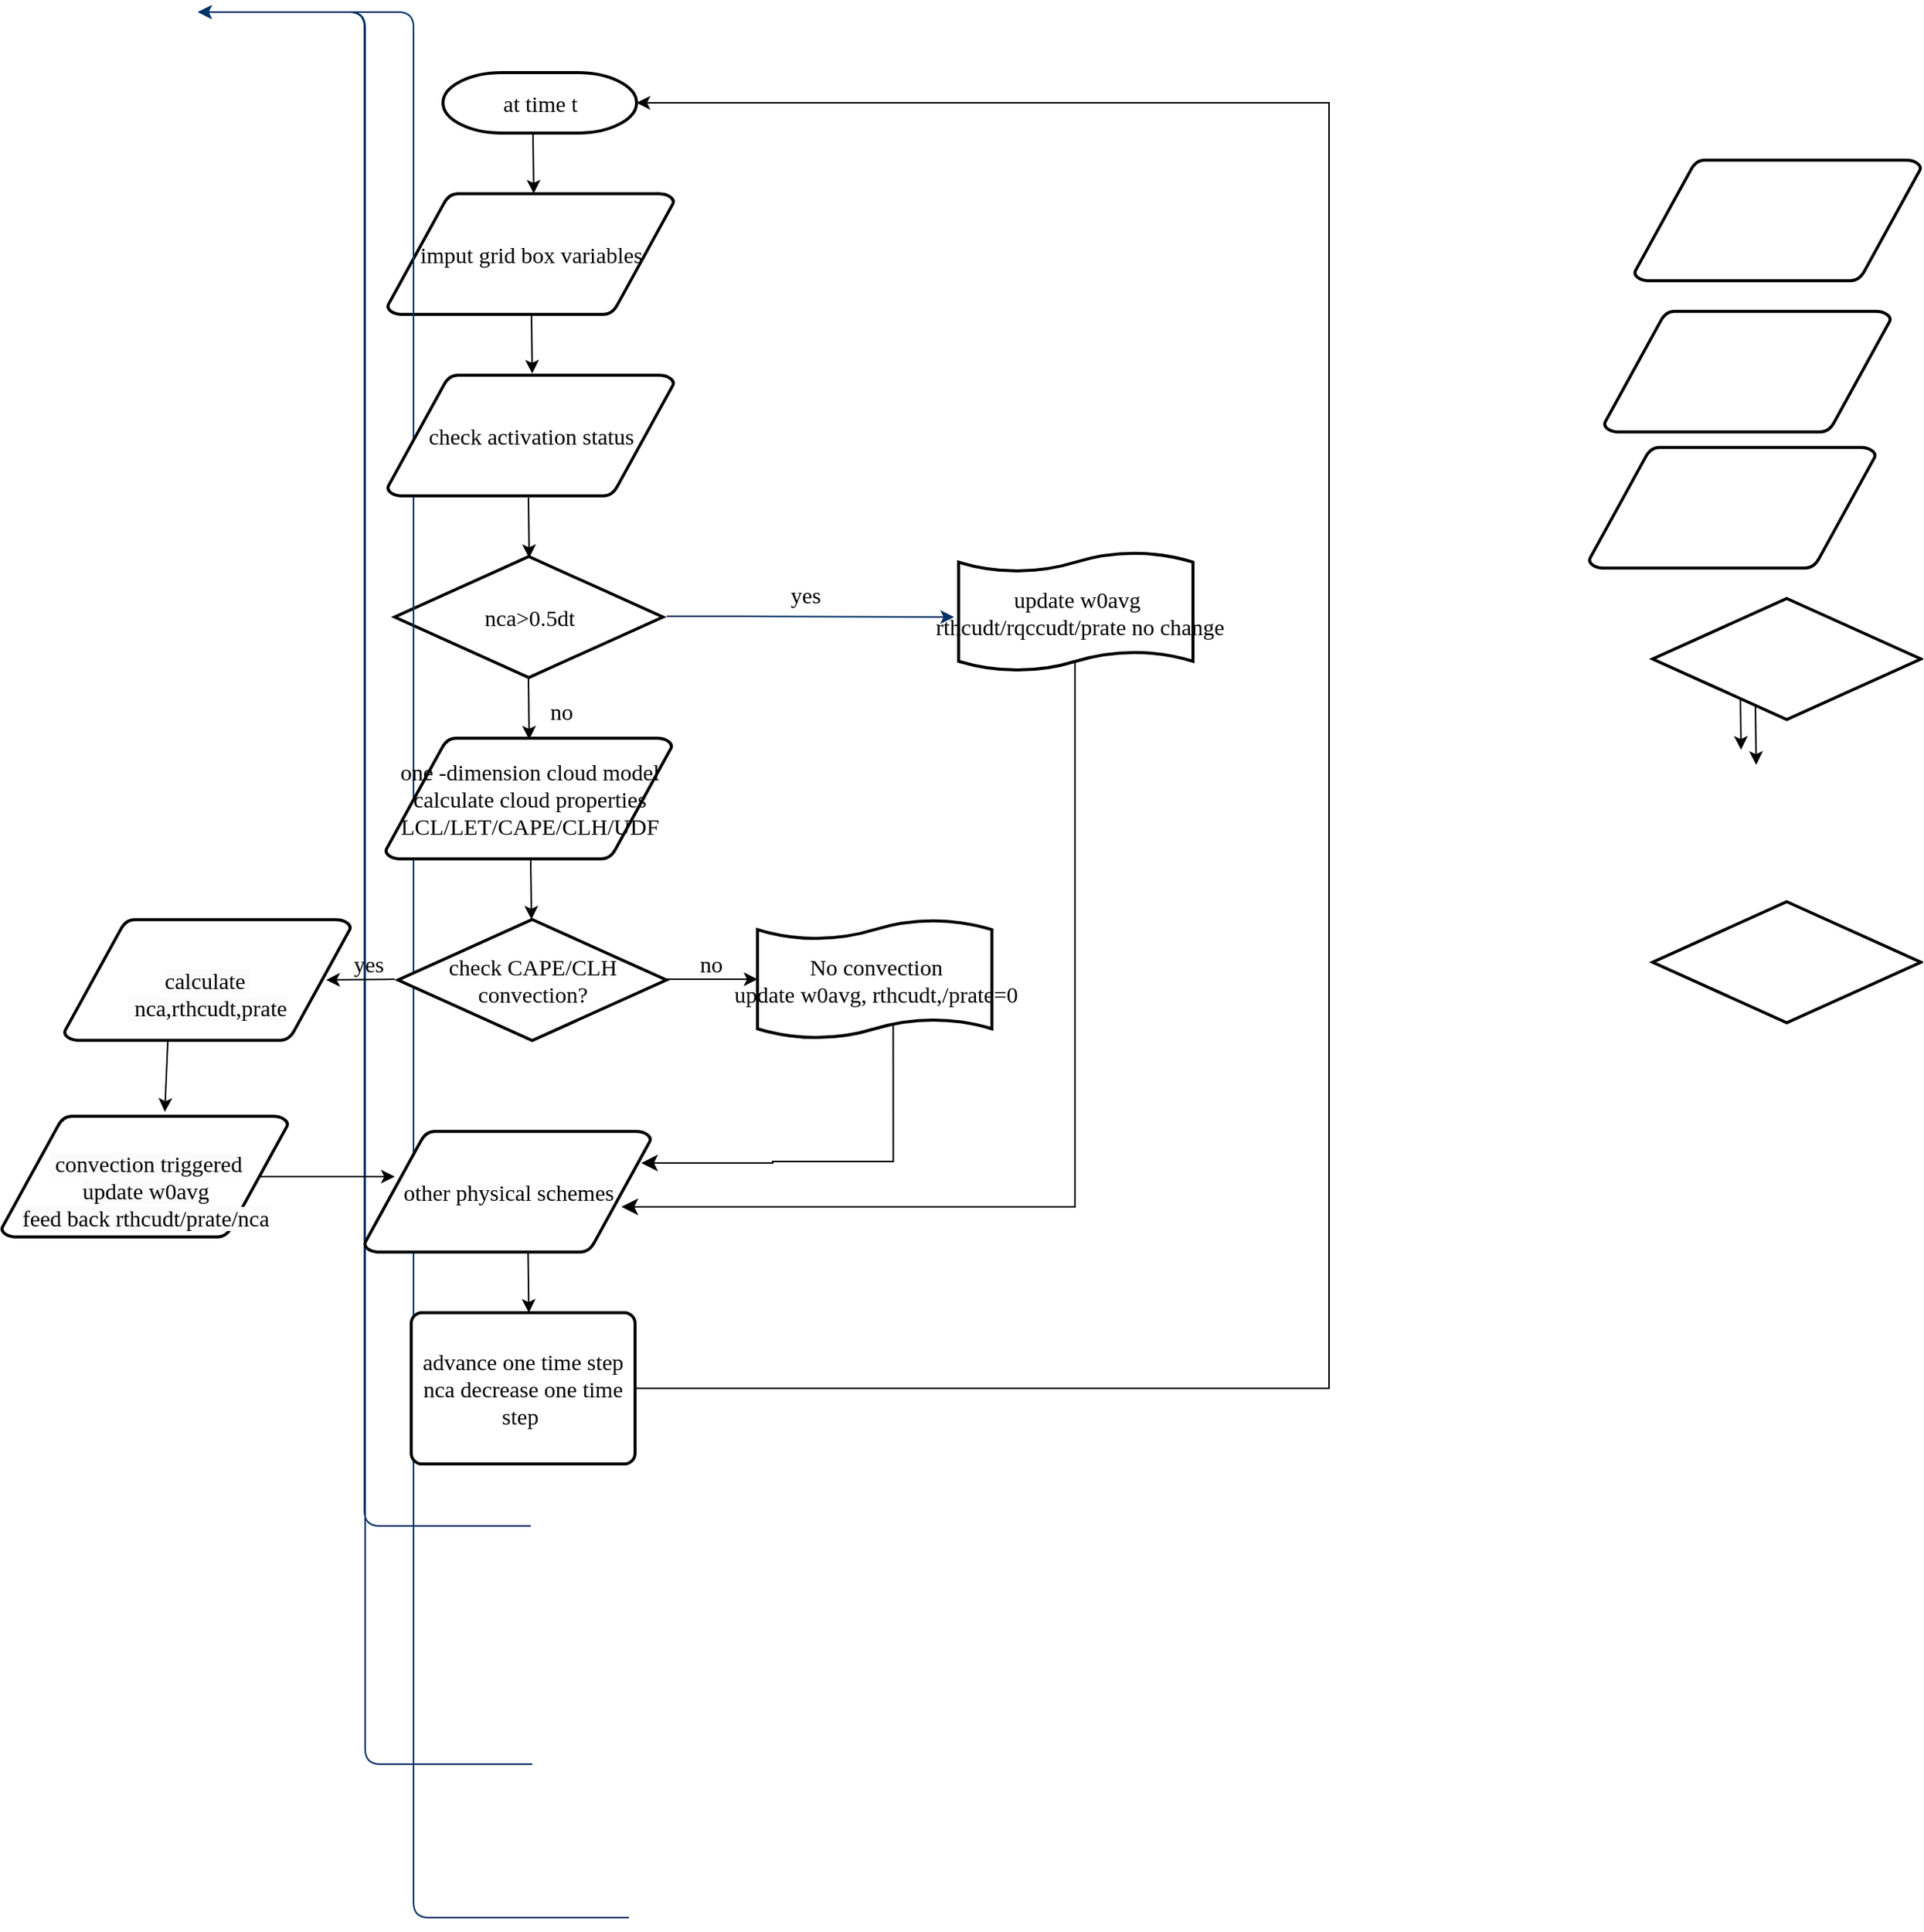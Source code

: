 <mxfile version="21.6.1" type="github">
  <diagram id="6a731a19-8d31-9384-78a2-239565b7b9f0" name="Page-1">
    <mxGraphModel dx="3008" dy="1019" grid="1" gridSize="10" guides="1" tooltips="1" connect="1" arrows="1" fold="1" page="1" pageScale="1" pageWidth="1169" pageHeight="827" background="none" math="0" shadow="0">
      <root>
        <mxCell id="0" />
        <mxCell id="1" parent="0" />
        <mxCell id="2" value="at time t" style="shape=mxgraph.flowchart.terminator;strokeWidth=2;gradientColor=none;gradientDirection=north;fontStyle=0;html=1;fontSize=15;fontFamily=Times New Roman;" parent="1" vertex="1">
          <mxGeometry x="262" y="40" width="128" height="40" as="geometry" />
        </mxCell>
        <mxCell id="3" value="imput grid box variables&lt;br style=&quot;font-size: 15px;&quot;&gt;" style="shape=mxgraph.flowchart.data;strokeWidth=2;gradientColor=none;gradientDirection=north;fontStyle=0;html=1;fontSize=15;fontFamily=Times New Roman;" parent="1" vertex="1">
          <mxGeometry x="225.25" y="120" width="189.5" height="80" as="geometry" />
        </mxCell>
        <mxCell id="6" value="nca&amp;gt;0.5dt" style="shape=mxgraph.flowchart.decision;strokeWidth=2;gradientColor=none;gradientDirection=north;fontStyle=0;html=1;fontSize=15;fontFamily=Times New Roman;" parent="1" vertex="1">
          <mxGeometry x="230" y="360" width="177.5" height="80" as="geometry" />
        </mxCell>
        <mxCell id="11" value="yes" style="text;fontStyle=0;html=1;strokeColor=none;gradientColor=none;fillColor=none;strokeWidth=2;fontSize=15;fontFamily=Times New Roman;" parent="1" vertex="1">
          <mxGeometry x="490" y="370" width="40" height="26" as="geometry" />
        </mxCell>
        <mxCell id="14" value="no" style="text;fontStyle=0;html=1;strokeColor=none;gradientColor=none;fillColor=none;strokeWidth=2;align=center;fontSize=15;fontFamily=Times New Roman;" parent="1" vertex="1">
          <mxGeometry x="320" y="447" width="40" height="26" as="geometry" />
        </mxCell>
        <mxCell id="25" value="" style="edgeStyle=elbowEdgeStyle;elbow=horizontal;exitX=0.5;exitY=0.9;exitPerimeter=0;fontStyle=1;strokeColor=#003366;strokeWidth=1;html=1;" parent="1" target="24" edge="1">
          <mxGeometry width="100" height="100" as="geometry">
            <mxPoint x="320" y="1001" as="sourcePoint" />
            <mxPoint x="100" as="targetPoint" />
          </mxGeometry>
        </mxCell>
        <mxCell id="30" value="" style="edgeStyle=elbowEdgeStyle;elbow=horizontal;exitX=0.5;exitY=1;exitPerimeter=0;fontStyle=1;strokeColor=#003366;strokeWidth=1;html=1;" parent="1" target="28" edge="1">
          <mxGeometry width="100" height="100" as="geometry">
            <mxPoint x="321" y="1158.5" as="sourcePoint" />
            <mxPoint x="100" as="targetPoint" />
          </mxGeometry>
        </mxCell>
        <mxCell id="31" value="" style="edgeStyle=elbowEdgeStyle;elbow=horizontal;exitX=1;exitY=0.5;exitPerimeter=0;entryX=0;entryY=0.5;entryPerimeter=0;fontStyle=1;strokeColor=#003366;strokeWidth=1;html=1;" parent="1" target="29" edge="1">
          <mxGeometry width="100" height="100" as="geometry">
            <mxPoint x="385" y="1260" as="sourcePoint" />
            <mxPoint x="100" as="targetPoint" />
          </mxGeometry>
        </mxCell>
        <mxCell id="51" value="update w0avg&lt;br style=&quot;font-size: 15px;&quot;&gt;&amp;nbsp;rthcudt/rqccudt/prate no change" style="shape=mxgraph.flowchart.paper_tape;strokeWidth=2;gradientColor=none;gradientDirection=north;fontStyle=0;html=1;fontSize=15;fontFamily=Times New Roman;" parent="1" vertex="1">
          <mxGeometry x="603" y="356" width="155" height="81" as="geometry" />
        </mxCell>
        <mxCell id="OqSVO-hzrsjVxAxLMcoM-57" value="no" style="text;fontStyle=0;html=1;strokeColor=none;gradientColor=none;fillColor=none;strokeWidth=2;fontSize=15;fontFamily=Times New Roman;" vertex="1" parent="1">
          <mxGeometry x="430" y="613.5" width="40" height="26" as="geometry" />
        </mxCell>
        <mxCell id="OqSVO-hzrsjVxAxLMcoM-58" value="No convection&lt;br style=&quot;font-size: 15px;&quot;&gt;update w0avg, rthcudt,/prate=0" style="shape=mxgraph.flowchart.paper_tape;strokeWidth=2;gradientColor=none;gradientDirection=north;fontStyle=0;html=1;fontSize=15;fontFamily=Times New Roman;" vertex="1" parent="1">
          <mxGeometry x="470" y="599" width="155" height="81" as="geometry" />
        </mxCell>
        <mxCell id="OqSVO-hzrsjVxAxLMcoM-60" value="yes" style="text;fontStyle=0;html=1;strokeColor=none;gradientColor=none;fillColor=none;strokeWidth=2;fontSize=15;fontFamily=Times New Roman;" vertex="1" parent="1">
          <mxGeometry x="201" y="613.5" width="40" height="26" as="geometry" />
        </mxCell>
        <mxCell id="OqSVO-hzrsjVxAxLMcoM-66" value="" style="edgeStyle=elbowEdgeStyle;elbow=horizontal;fontStyle=1;strokeColor=#003366;strokeWidth=1;html=1;fontSize=15;fontFamily=Times New Roman;" edge="1" parent="1">
          <mxGeometry width="100" height="100" as="geometry">
            <mxPoint x="410" y="399.5" as="sourcePoint" />
            <mxPoint x="600" y="400" as="targetPoint" />
            <Array as="points">
              <mxPoint x="450" y="399.5" />
            </Array>
          </mxGeometry>
        </mxCell>
        <mxCell id="OqSVO-hzrsjVxAxLMcoM-68" value="" style="edgeStyle=segmentEdgeStyle;endArrow=classic;html=1;curved=0;rounded=0;endSize=8;startSize=8;fontSize=15;fontFamily=Times New Roman;entryX=0.966;entryY=0.263;entryDx=0;entryDy=0;entryPerimeter=0;" edge="1" parent="1" target="OqSVO-hzrsjVxAxLMcoM-103">
          <mxGeometry width="50" height="50" relative="1" as="geometry">
            <mxPoint x="559.75" y="670" as="sourcePoint" />
            <mxPoint x="410" y="760" as="targetPoint" />
            <Array as="points">
              <mxPoint x="560" y="760" />
              <mxPoint x="480" y="760" />
            </Array>
          </mxGeometry>
        </mxCell>
        <mxCell id="OqSVO-hzrsjVxAxLMcoM-73" style="edgeStyle=orthogonalEdgeStyle;rounded=0;orthogonalLoop=1;jettySize=auto;html=1;fontSize=15;fontFamily=Times New Roman;entryX=1;entryY=0.5;entryDx=0;entryDy=0;entryPerimeter=0;" edge="1" parent="1" target="2">
          <mxGeometry relative="1" as="geometry">
            <mxPoint x="420" y="60" as="targetPoint" />
            <mxPoint x="390" y="910" as="sourcePoint" />
            <Array as="points">
              <mxPoint x="848" y="910" />
              <mxPoint x="848" y="60" />
            </Array>
          </mxGeometry>
        </mxCell>
        <mxCell id="OqSVO-hzrsjVxAxLMcoM-71" value="advance one time step&lt;br style=&quot;border-color: var(--border-color); font-size: 15px;&quot;&gt;nca decrease one time step&amp;nbsp;" style="rounded=1;whiteSpace=wrap;html=1;absoluteArcSize=1;arcSize=14;strokeWidth=2;fontSize=15;fontFamily=Times New Roman;" vertex="1" parent="1">
          <mxGeometry x="241" y="860" width="148" height="100" as="geometry" />
        </mxCell>
        <mxCell id="OqSVO-hzrsjVxAxLMcoM-75" value="" style="endArrow=classic;html=1;rounded=0;fontSize=15;fontFamily=Times New Roman;" edge="1" parent="1">
          <mxGeometry width="50" height="50" relative="1" as="geometry">
            <mxPoint x="321.5" y="80" as="sourcePoint" />
            <mxPoint x="322" y="120" as="targetPoint" />
          </mxGeometry>
        </mxCell>
        <mxCell id="OqSVO-hzrsjVxAxLMcoM-76" value="" style="endArrow=classic;html=1;rounded=0;fontSize=15;fontFamily=Times New Roman;" edge="1" parent="1">
          <mxGeometry width="50" height="50" relative="1" as="geometry">
            <mxPoint x="320.5" y="199" as="sourcePoint" />
            <mxPoint x="321" y="239" as="targetPoint" />
          </mxGeometry>
        </mxCell>
        <mxCell id="OqSVO-hzrsjVxAxLMcoM-77" value="check activation status" style="shape=mxgraph.flowchart.data;strokeWidth=2;gradientColor=none;gradientDirection=north;fontStyle=0;html=1;fontSize=15;fontFamily=Times New Roman;" vertex="1" parent="1">
          <mxGeometry x="225.25" y="240" width="189.5" height="80" as="geometry" />
        </mxCell>
        <mxCell id="OqSVO-hzrsjVxAxLMcoM-79" value="" style="endArrow=classic;html=1;rounded=0;fontSize=15;fontFamily=Times New Roman;" edge="1" parent="1">
          <mxGeometry width="50" height="50" relative="1" as="geometry">
            <mxPoint x="318.5" y="321" as="sourcePoint" />
            <mxPoint x="319" y="361" as="targetPoint" />
          </mxGeometry>
        </mxCell>
        <mxCell id="OqSVO-hzrsjVxAxLMcoM-81" value="" style="endArrow=classic;html=1;rounded=0;fontSize=15;fontFamily=Times New Roman;" edge="1" parent="1">
          <mxGeometry width="50" height="50" relative="1" as="geometry">
            <mxPoint x="318.5" y="441" as="sourcePoint" />
            <mxPoint x="319" y="481" as="targetPoint" />
          </mxGeometry>
        </mxCell>
        <mxCell id="OqSVO-hzrsjVxAxLMcoM-82" value="" style="endArrow=classic;html=1;rounded=0;fontSize=15;fontFamily=Times New Roman;" edge="1" parent="1">
          <mxGeometry width="50" height="50" relative="1" as="geometry">
            <mxPoint x="1120" y="447.75" as="sourcePoint" />
            <mxPoint x="1120.5" y="487.75" as="targetPoint" />
          </mxGeometry>
        </mxCell>
        <mxCell id="OqSVO-hzrsjVxAxLMcoM-85" value="one -dimension cloud model&lt;br style=&quot;border-color: var(--border-color);&quot;&gt;calculate cloud properties&lt;br style=&quot;border-color: var(--border-color);&quot;&gt;LCL/LET/CAPE/CLH/UDF" style="shape=mxgraph.flowchart.data;strokeWidth=2;gradientColor=none;gradientDirection=north;fontStyle=0;html=1;fontSize=15;fontFamily=Times New Roman;" vertex="1" parent="1">
          <mxGeometry x="224" y="480" width="189.5" height="80" as="geometry" />
        </mxCell>
        <mxCell id="OqSVO-hzrsjVxAxLMcoM-86" value="" style="shape=mxgraph.flowchart.data;strokeWidth=2;gradientColor=none;gradientDirection=north;fontStyle=0;html=1;fontSize=15;fontFamily=Times New Roman;" vertex="1" parent="1">
          <mxGeometry x="1050" y="97.75" width="189.5" height="80" as="geometry" />
        </mxCell>
        <mxCell id="OqSVO-hzrsjVxAxLMcoM-87" value="" style="shape=mxgraph.flowchart.data;strokeWidth=2;gradientColor=none;gradientDirection=north;fontStyle=0;html=1;fontSize=15;fontFamily=Times New Roman;" vertex="1" parent="1">
          <mxGeometry x="1030" y="197.75" width="189.5" height="80" as="geometry" />
        </mxCell>
        <mxCell id="OqSVO-hzrsjVxAxLMcoM-88" value="" style="shape=mxgraph.flowchart.data;strokeWidth=2;gradientColor=none;gradientDirection=north;fontStyle=0;html=1;fontSize=15;fontFamily=Times New Roman;" vertex="1" parent="1">
          <mxGeometry x="1020" y="287.75" width="189.5" height="80" as="geometry" />
        </mxCell>
        <mxCell id="OqSVO-hzrsjVxAxLMcoM-89" value="" style="endArrow=classic;html=1;rounded=0;fontSize=15;fontFamily=Times New Roman;" edge="1" parent="1">
          <mxGeometry width="50" height="50" relative="1" as="geometry">
            <mxPoint x="1130" y="457.75" as="sourcePoint" />
            <mxPoint x="1130.5" y="497.75" as="targetPoint" />
          </mxGeometry>
        </mxCell>
        <mxCell id="OqSVO-hzrsjVxAxLMcoM-90" value="" style="endArrow=classic;html=1;rounded=0;fontSize=15;fontFamily=Times New Roman;exitX=0.905;exitY=0.5;exitDx=0;exitDy=0;exitPerimeter=0;entryX=0.106;entryY=0.375;entryDx=0;entryDy=0;entryPerimeter=0;" edge="1" parent="1" source="OqSVO-hzrsjVxAxLMcoM-107" target="OqSVO-hzrsjVxAxLMcoM-103">
          <mxGeometry width="50" height="50" relative="1" as="geometry">
            <mxPoint x="170" y="750" as="sourcePoint" />
            <mxPoint x="170.5" y="790" as="targetPoint" />
          </mxGeometry>
        </mxCell>
        <mxCell id="OqSVO-hzrsjVxAxLMcoM-91" value="" style="endArrow=classic;html=1;rounded=0;fontSize=15;fontFamily=Times New Roman;" edge="1" parent="1">
          <mxGeometry width="50" height="50" relative="1" as="geometry">
            <mxPoint x="230" y="639.5" as="sourcePoint" />
            <mxPoint x="184.75" y="640" as="targetPoint" />
          </mxGeometry>
        </mxCell>
        <mxCell id="OqSVO-hzrsjVxAxLMcoM-92" value="" style="endArrow=classic;html=1;rounded=0;fontSize=15;fontFamily=Times New Roman;" edge="1" parent="1">
          <mxGeometry width="50" height="50" relative="1" as="geometry">
            <mxPoint x="320" y="560" as="sourcePoint" />
            <mxPoint x="320.5" y="600" as="targetPoint" />
          </mxGeometry>
        </mxCell>
        <mxCell id="OqSVO-hzrsjVxAxLMcoM-93" value="" style="shape=mxgraph.flowchart.decision;strokeWidth=2;gradientColor=none;gradientDirection=north;fontStyle=0;html=1;fontSize=15;fontFamily=Times New Roman;" vertex="1" parent="1">
          <mxGeometry x="1062" y="387.75" width="177.5" height="80" as="geometry" />
        </mxCell>
        <mxCell id="OqSVO-hzrsjVxAxLMcoM-94" value="" style="shape=mxgraph.flowchart.decision;strokeWidth=2;gradientColor=none;gradientDirection=north;fontStyle=0;html=1;fontSize=15;fontFamily=Times New Roman;" vertex="1" parent="1">
          <mxGeometry x="1062" y="588.25" width="177.5" height="80" as="geometry" />
        </mxCell>
        <mxCell id="OqSVO-hzrsjVxAxLMcoM-97" value="check&amp;nbsp;CAPE/CLH&lt;br style=&quot;border-color: var(--border-color);&quot;&gt;convection?" style="shape=mxgraph.flowchart.decision;strokeWidth=2;gradientColor=none;gradientDirection=north;fontStyle=0;html=1;fontSize=15;fontFamily=Times New Roman;" vertex="1" parent="1">
          <mxGeometry x="232.25" y="600" width="177.5" height="80" as="geometry" />
        </mxCell>
        <mxCell id="OqSVO-hzrsjVxAxLMcoM-99" value="" style="endArrow=classic;html=1;rounded=0;fontSize=15;fontFamily=Times New Roman;entryX=1;entryY=1;entryDx=0;entryDy=0;" edge="1" parent="1" target="OqSVO-hzrsjVxAxLMcoM-57">
          <mxGeometry width="50" height="50" relative="1" as="geometry">
            <mxPoint x="409.75" y="639.5" as="sourcePoint" />
            <mxPoint x="410.25" y="679.5" as="targetPoint" />
          </mxGeometry>
        </mxCell>
        <mxCell id="OqSVO-hzrsjVxAxLMcoM-100" value="&lt;br&gt;&lt;span style=&quot;color: rgb(0, 0, 0); font-family: &amp;quot;Times New Roman&amp;quot;; font-size: 15px; font-style: normal; font-variant-ligatures: normal; font-variant-caps: normal; font-weight: 400; letter-spacing: normal; orphans: 2; text-align: center; text-indent: 0px; text-transform: none; widows: 2; word-spacing: 0px; -webkit-text-stroke-width: 0px; background-color: rgb(251, 251, 251); text-decoration-thickness: initial; text-decoration-style: initial; text-decoration-color: initial; float: none; display: inline !important;&quot;&gt;calculate&amp;nbsp;&lt;br&gt;&amp;nbsp;nca,rthcudt,prate&lt;/span&gt;" style="shape=mxgraph.flowchart.data;strokeWidth=2;gradientColor=none;gradientDirection=north;fontStyle=0;html=1;fontSize=15;fontFamily=Times New Roman;" vertex="1" parent="1">
          <mxGeometry x="11.5" y="600" width="189.5" height="80" as="geometry" />
        </mxCell>
        <mxCell id="OqSVO-hzrsjVxAxLMcoM-103" value="other physical schemes" style="shape=mxgraph.flowchart.data;strokeWidth=2;gradientColor=none;gradientDirection=north;fontStyle=0;html=1;fontSize=15;fontFamily=Times New Roman;" vertex="1" parent="1">
          <mxGeometry x="210" y="740" width="189.5" height="80" as="geometry" />
        </mxCell>
        <mxCell id="OqSVO-hzrsjVxAxLMcoM-104" value="" style="edgeStyle=segmentEdgeStyle;endArrow=classic;html=1;curved=0;rounded=0;endSize=8;startSize=8;fontSize=15;fontFamily=Times New Roman;" edge="1" parent="1">
          <mxGeometry width="50" height="50" relative="1" as="geometry">
            <mxPoint x="680" y="430" as="sourcePoint" />
            <mxPoint x="380" y="790" as="targetPoint" />
            <Array as="points">
              <mxPoint x="680" y="790" />
              <mxPoint x="382" y="790" />
            </Array>
          </mxGeometry>
        </mxCell>
        <mxCell id="OqSVO-hzrsjVxAxLMcoM-106" value="" style="endArrow=classic;html=1;rounded=0;fontSize=15;fontFamily=Times New Roman;entryX=0.57;entryY=-0.035;entryDx=0;entryDy=0;entryPerimeter=0;" edge="1" parent="1" target="OqSVO-hzrsjVxAxLMcoM-107">
          <mxGeometry width="50" height="50" relative="1" as="geometry">
            <mxPoint x="80" y="680" as="sourcePoint" />
            <mxPoint x="80.5" y="720" as="targetPoint" />
          </mxGeometry>
        </mxCell>
        <mxCell id="OqSVO-hzrsjVxAxLMcoM-107" value="&lt;br&gt;&lt;span style=&quot;color: rgb(0, 0, 0); font-family: &amp;quot;Times New Roman&amp;quot;; font-size: 15px; font-style: normal; font-variant-ligatures: normal; font-variant-caps: normal; font-weight: 400; letter-spacing: normal; orphans: 2; text-align: center; text-indent: 0px; text-transform: none; widows: 2; word-spacing: 0px; -webkit-text-stroke-width: 0px; background-color: rgb(251, 251, 251); text-decoration-thickness: initial; text-decoration-style: initial; text-decoration-color: initial; float: none; display: inline !important;&quot;&gt;&amp;nbsp;convection triggered&lt;/span&gt;&lt;br style=&quot;border-color: var(--border-color); color: rgb(0, 0, 0); font-family: &amp;quot;Times New Roman&amp;quot;; font-size: 15px; font-style: normal; font-variant-ligatures: normal; font-variant-caps: normal; font-weight: 400; letter-spacing: normal; orphans: 2; text-align: center; text-indent: 0px; text-transform: none; widows: 2; word-spacing: 0px; -webkit-text-stroke-width: 0px; background-color: rgb(251, 251, 251); text-decoration-thickness: initial; text-decoration-style: initial; text-decoration-color: initial;&quot;&gt;&lt;span style=&quot;color: rgb(0, 0, 0); font-family: &amp;quot;Times New Roman&amp;quot;; font-size: 15px; font-style: normal; font-variant-ligatures: normal; font-variant-caps: normal; font-weight: 400; letter-spacing: normal; orphans: 2; text-align: center; text-indent: 0px; text-transform: none; widows: 2; word-spacing: 0px; -webkit-text-stroke-width: 0px; background-color: rgb(251, 251, 251); text-decoration-thickness: initial; text-decoration-style: initial; text-decoration-color: initial; float: none; display: inline !important;&quot;&gt;update w0avg&lt;/span&gt;&lt;br style=&quot;border-color: var(--border-color); color: rgb(0, 0, 0); font-family: &amp;quot;Times New Roman&amp;quot;; font-size: 15px; font-style: normal; font-variant-ligatures: normal; font-variant-caps: normal; font-weight: 400; letter-spacing: normal; orphans: 2; text-align: center; text-indent: 0px; text-transform: none; widows: 2; word-spacing: 0px; -webkit-text-stroke-width: 0px; background-color: rgb(251, 251, 251); text-decoration-thickness: initial; text-decoration-style: initial; text-decoration-color: initial;&quot;&gt;&lt;span style=&quot;color: rgb(0, 0, 0); font-family: &amp;quot;Times New Roman&amp;quot;; font-size: 15px; font-style: normal; font-variant-ligatures: normal; font-variant-caps: normal; font-weight: 400; letter-spacing: normal; orphans: 2; text-align: center; text-indent: 0px; text-transform: none; widows: 2; word-spacing: 0px; -webkit-text-stroke-width: 0px; background-color: rgb(251, 251, 251); text-decoration-thickness: initial; text-decoration-style: initial; text-decoration-color: initial; float: none; display: inline !important;&quot;&gt;feed back rthcudt/prate/nca&lt;/span&gt;" style="shape=mxgraph.flowchart.data;strokeWidth=2;gradientColor=none;gradientDirection=north;fontStyle=0;html=1;fontSize=15;fontFamily=Times New Roman;" vertex="1" parent="1">
          <mxGeometry x="-30" y="730" width="189.5" height="80" as="geometry" />
        </mxCell>
        <mxCell id="OqSVO-hzrsjVxAxLMcoM-108" value="" style="endArrow=classic;html=1;rounded=0;fontSize=15;fontFamily=Times New Roman;" edge="1" parent="1">
          <mxGeometry width="50" height="50" relative="1" as="geometry">
            <mxPoint x="318.25" y="820" as="sourcePoint" />
            <mxPoint x="318.75" y="860" as="targetPoint" />
          </mxGeometry>
        </mxCell>
      </root>
    </mxGraphModel>
  </diagram>
</mxfile>
